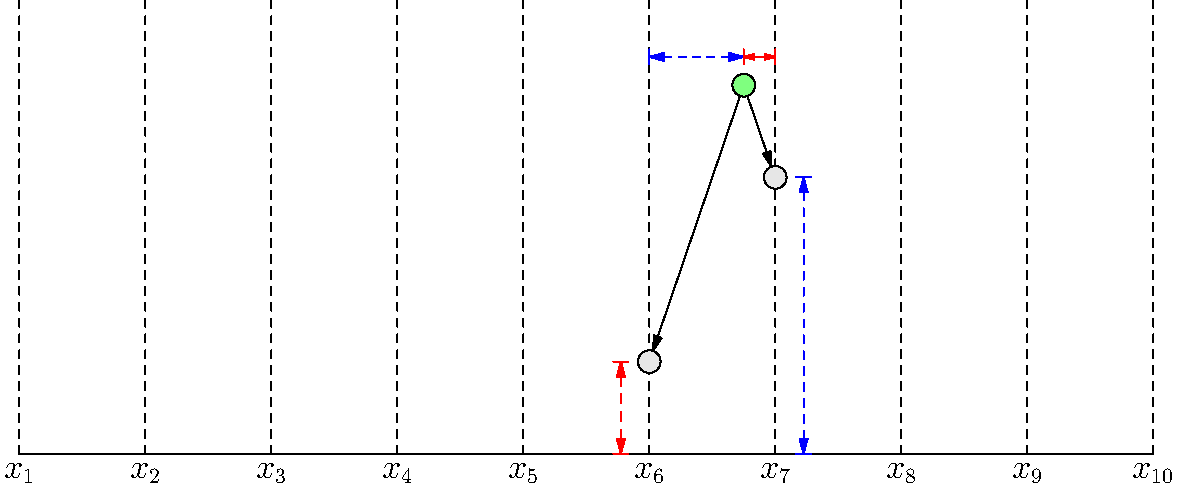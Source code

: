 
unitsize(1cm);
int N = 10;
real length = 20;
real wall_height = 8;

draw((0,0)--(length,0));

real delta = length / (N-1);

for (int i = 0; i < N; ++i) {
    real p = i*delta;
    draw((p, 0)--(p, wall_height), dashed);
    label("$x_{" + (string)(i+1) + "}$", (p, 0), S, fontsize(16));
}

real prop = 3 / 4;
real height = 6.5;
real radius = 0.2;

int l = floor(N / 2);          // left atom
int r = l + 1;                 // right atom
pair l_pos = (l*delta, (1-prop)*height);
pair r_pos = (r*delta, prop*height);

pair atom_pos = (l_pos.x + prop*delta, height);

filldraw(circle(atom_pos, radius), lightgreen);
filldraw(circle(l_pos, radius), lightgrey);
filldraw(circle(r_pos, radius), lightgrey);

margin margin = TrueMargin(radius*cm, radius*cm);
draw(atom_pos -- l_pos, Arrow, margin);
draw(atom_pos -- r_pos, Arrow, margin);

real y = atom_pos.y + 0.5;
draw((l_pos.x, y) -- (atom_pos.x, y), dashed + blue, Arrows, Bars);
draw((atom_pos.x, y) -- (r_pos.x, y), dashed + red, Arrows, Bars);

real x = l_pos.x - 0.5;
draw((x, 0) -- (x, l_pos.y), dashed + red, Arrows, Bars);
real x = r_pos.x + 0.5;
draw((x, 0) -- (x, r_pos.y), dashed + blue, Arrows, Bars);